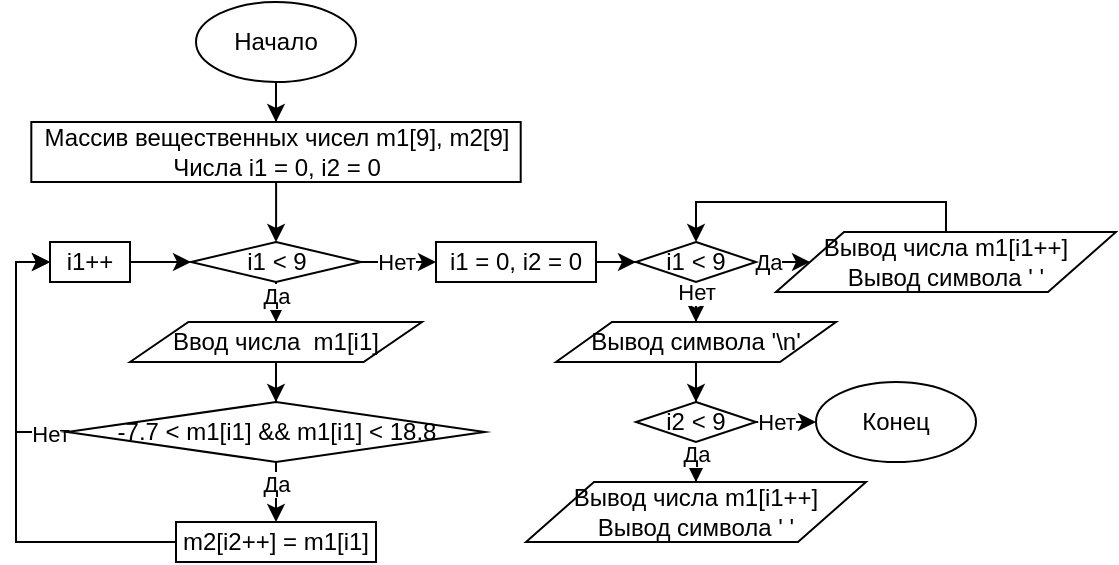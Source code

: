 <mxfile version="13.1.11" type="device"><diagram id="C5RBs43oDa-KdzZeNtuy" name="Page-1"><mxGraphModel dx="767" dy="339" grid="1" gridSize="10" guides="1" tooltips="1" connect="1" arrows="1" fold="1" page="1" pageScale="1" pageWidth="827" pageHeight="1169" math="0" shadow="0"><root><mxCell id="WIyWlLk6GJQsqaUBKTNV-0"/><mxCell id="WIyWlLk6GJQsqaUBKTNV-1" parent="WIyWlLk6GJQsqaUBKTNV-0"/><mxCell id="fGXwdbJ8hSiZ8CcaIuds-39" style="edgeStyle=orthogonalEdgeStyle;rounded=0;orthogonalLoop=1;jettySize=auto;html=1;entryX=0.5;entryY=0;entryDx=0;entryDy=0;" edge="1" parent="WIyWlLk6GJQsqaUBKTNV-1" source="fGXwdbJ8hSiZ8CcaIuds-40" target="fGXwdbJ8hSiZ8CcaIuds-42"><mxGeometry relative="1" as="geometry"/></mxCell><mxCell id="fGXwdbJ8hSiZ8CcaIuds-40" value="Начало" style="ellipse;whiteSpace=wrap;html=1;" vertex="1" parent="WIyWlLk6GJQsqaUBKTNV-1"><mxGeometry x="200" y="80" width="80" height="40" as="geometry"/></mxCell><mxCell id="fGXwdbJ8hSiZ8CcaIuds-62" style="edgeStyle=orthogonalEdgeStyle;rounded=0;orthogonalLoop=1;jettySize=auto;html=1;entryX=0.5;entryY=0;entryDx=0;entryDy=0;" edge="1" parent="WIyWlLk6GJQsqaUBKTNV-1" source="fGXwdbJ8hSiZ8CcaIuds-42"><mxGeometry relative="1" as="geometry"><mxPoint x="240" y="200" as="targetPoint"/></mxGeometry></mxCell><mxCell id="fGXwdbJ8hSiZ8CcaIuds-42" value="&lt;div&gt;Массив вещественных чисел&amp;nbsp;m1[9], m2[9]&lt;/div&gt;&lt;div&gt;Числа&amp;nbsp;i1 = 0, i2 = 0&lt;/div&gt;" style="rounded=0;whiteSpace=wrap;html=1;" vertex="1" parent="WIyWlLk6GJQsqaUBKTNV-1"><mxGeometry x="117.66" y="140" width="244.69" height="30" as="geometry"/></mxCell><mxCell id="fGXwdbJ8hSiZ8CcaIuds-45" value="Конец" style="ellipse;whiteSpace=wrap;html=1;" vertex="1" parent="WIyWlLk6GJQsqaUBKTNV-1"><mxGeometry x="510" y="270" width="80" height="40" as="geometry"/></mxCell><mxCell id="fGXwdbJ8hSiZ8CcaIuds-110" style="edgeStyle=orthogonalEdgeStyle;rounded=0;orthogonalLoop=1;jettySize=auto;html=1;entryX=0.5;entryY=0;entryDx=0;entryDy=0;" edge="1" parent="WIyWlLk6GJQsqaUBKTNV-1" source="fGXwdbJ8hSiZ8CcaIuds-49" target="fGXwdbJ8hSiZ8CcaIuds-104"><mxGeometry relative="1" as="geometry"/></mxCell><mxCell id="fGXwdbJ8hSiZ8CcaIuds-111" value="Да" style="edgeLabel;html=1;align=center;verticalAlign=middle;resizable=0;points=[];" vertex="1" connectable="0" parent="fGXwdbJ8hSiZ8CcaIuds-110"><mxGeometry x="-0.783" relative="1" as="geometry"><mxPoint as="offset"/></mxGeometry></mxCell><mxCell id="fGXwdbJ8hSiZ8CcaIuds-117" style="edgeStyle=orthogonalEdgeStyle;rounded=0;orthogonalLoop=1;jettySize=auto;html=1;entryX=0;entryY=0.5;entryDx=0;entryDy=0;" edge="1" parent="WIyWlLk6GJQsqaUBKTNV-1" source="fGXwdbJ8hSiZ8CcaIuds-49" target="fGXwdbJ8hSiZ8CcaIuds-116"><mxGeometry relative="1" as="geometry"/></mxCell><mxCell id="fGXwdbJ8hSiZ8CcaIuds-118" value="Нет" style="edgeLabel;html=1;align=center;verticalAlign=middle;resizable=0;points=[];" vertex="1" connectable="0" parent="fGXwdbJ8hSiZ8CcaIuds-117"><mxGeometry x="-0.932" relative="1" as="geometry"><mxPoint x="16.18" y="-0.01" as="offset"/></mxGeometry></mxCell><mxCell id="fGXwdbJ8hSiZ8CcaIuds-49" value="i1 &amp;lt; 9" style="rhombus;whiteSpace=wrap;html=1;" vertex="1" parent="WIyWlLk6GJQsqaUBKTNV-1"><mxGeometry x="197.5" y="200" width="85" height="20" as="geometry"/></mxCell><mxCell id="fGXwdbJ8hSiZ8CcaIuds-108" style="edgeStyle=orthogonalEdgeStyle;rounded=0;orthogonalLoop=1;jettySize=auto;html=1;entryX=0;entryY=0.5;entryDx=0;entryDy=0;" edge="1" parent="WIyWlLk6GJQsqaUBKTNV-1" source="fGXwdbJ8hSiZ8CcaIuds-90" target="fGXwdbJ8hSiZ8CcaIuds-49"><mxGeometry relative="1" as="geometry"/></mxCell><mxCell id="fGXwdbJ8hSiZ8CcaIuds-90" value="i1++" style="rounded=0;whiteSpace=wrap;html=1;" vertex="1" parent="WIyWlLk6GJQsqaUBKTNV-1"><mxGeometry x="127" y="200" width="40" height="20" as="geometry"/></mxCell><mxCell id="fGXwdbJ8hSiZ8CcaIuds-101" style="edgeStyle=orthogonalEdgeStyle;rounded=0;orthogonalLoop=1;jettySize=auto;html=1;entryX=0.5;entryY=0;entryDx=0;entryDy=0;" edge="1" parent="WIyWlLk6GJQsqaUBKTNV-1" source="fGXwdbJ8hSiZ8CcaIuds-92" target="fGXwdbJ8hSiZ8CcaIuds-99"><mxGeometry relative="1" as="geometry"/></mxCell><mxCell id="fGXwdbJ8hSiZ8CcaIuds-102" value="Да" style="edgeLabel;html=1;align=center;verticalAlign=middle;resizable=0;points=[];" vertex="1" connectable="0" parent="fGXwdbJ8hSiZ8CcaIuds-101"><mxGeometry x="-0.634" relative="1" as="geometry"><mxPoint y="2" as="offset"/></mxGeometry></mxCell><mxCell id="fGXwdbJ8hSiZ8CcaIuds-113" style="edgeStyle=orthogonalEdgeStyle;rounded=0;orthogonalLoop=1;jettySize=auto;html=1;entryX=0;entryY=0.5;entryDx=0;entryDy=0;" edge="1" parent="WIyWlLk6GJQsqaUBKTNV-1" source="fGXwdbJ8hSiZ8CcaIuds-92" target="fGXwdbJ8hSiZ8CcaIuds-90"><mxGeometry relative="1" as="geometry"><Array as="points"><mxPoint x="110" y="295"/><mxPoint x="110" y="210"/></Array></mxGeometry></mxCell><mxCell id="fGXwdbJ8hSiZ8CcaIuds-114" value="Нет" style="edgeLabel;html=1;align=center;verticalAlign=middle;resizable=0;points=[];" vertex="1" connectable="0" parent="fGXwdbJ8hSiZ8CcaIuds-113"><mxGeometry x="-0.86" y="1" relative="1" as="geometry"><mxPoint as="offset"/></mxGeometry></mxCell><mxCell id="fGXwdbJ8hSiZ8CcaIuds-92" value="-7.7 &amp;lt; m1[i1] &amp;amp;&amp;amp; m1[i1] &amp;lt; 18.8" style="rhombus;whiteSpace=wrap;html=1;" vertex="1" parent="WIyWlLk6GJQsqaUBKTNV-1"><mxGeometry x="135.61" y="280" width="208.75" height="30" as="geometry"/></mxCell><mxCell id="fGXwdbJ8hSiZ8CcaIuds-115" style="edgeStyle=orthogonalEdgeStyle;rounded=0;orthogonalLoop=1;jettySize=auto;html=1;entryX=0;entryY=0.5;entryDx=0;entryDy=0;" edge="1" parent="WIyWlLk6GJQsqaUBKTNV-1" source="fGXwdbJ8hSiZ8CcaIuds-99" target="fGXwdbJ8hSiZ8CcaIuds-90"><mxGeometry relative="1" as="geometry"><Array as="points"><mxPoint x="110" y="350"/><mxPoint x="110" y="210"/></Array></mxGeometry></mxCell><mxCell id="fGXwdbJ8hSiZ8CcaIuds-99" value="m2[i2++] = m1[i1]" style="rounded=0;whiteSpace=wrap;html=1;" vertex="1" parent="WIyWlLk6GJQsqaUBKTNV-1"><mxGeometry x="190" y="340" width="100.01" height="20" as="geometry"/></mxCell><mxCell id="fGXwdbJ8hSiZ8CcaIuds-112" style="edgeStyle=orthogonalEdgeStyle;rounded=0;orthogonalLoop=1;jettySize=auto;html=1;entryX=0.5;entryY=0;entryDx=0;entryDy=0;" edge="1" parent="WIyWlLk6GJQsqaUBKTNV-1" source="fGXwdbJ8hSiZ8CcaIuds-104" target="fGXwdbJ8hSiZ8CcaIuds-92"><mxGeometry relative="1" as="geometry"/></mxCell><mxCell id="fGXwdbJ8hSiZ8CcaIuds-104" value="Ввод числа&amp;nbsp;&amp;nbsp;m1[i1]" style="shape=parallelogram;perimeter=parallelogramPerimeter;whiteSpace=wrap;html=1;" vertex="1" parent="WIyWlLk6GJQsqaUBKTNV-1"><mxGeometry x="167" y="240" width="146" height="20" as="geometry"/></mxCell><mxCell id="fGXwdbJ8hSiZ8CcaIuds-120" style="edgeStyle=orthogonalEdgeStyle;rounded=0;orthogonalLoop=1;jettySize=auto;html=1;entryX=0;entryY=0.5;entryDx=0;entryDy=0;" edge="1" parent="WIyWlLk6GJQsqaUBKTNV-1" source="fGXwdbJ8hSiZ8CcaIuds-116" target="fGXwdbJ8hSiZ8CcaIuds-119"><mxGeometry relative="1" as="geometry"/></mxCell><mxCell id="fGXwdbJ8hSiZ8CcaIuds-116" value="i1 = 0, i2 = 0" style="rounded=0;whiteSpace=wrap;html=1;" vertex="1" parent="WIyWlLk6GJQsqaUBKTNV-1"><mxGeometry x="320" y="200" width="80" height="20" as="geometry"/></mxCell><mxCell id="fGXwdbJ8hSiZ8CcaIuds-122" style="edgeStyle=orthogonalEdgeStyle;rounded=0;orthogonalLoop=1;jettySize=auto;html=1;" edge="1" parent="WIyWlLk6GJQsqaUBKTNV-1" source="fGXwdbJ8hSiZ8CcaIuds-119" target="fGXwdbJ8hSiZ8CcaIuds-121"><mxGeometry relative="1" as="geometry"/></mxCell><mxCell id="fGXwdbJ8hSiZ8CcaIuds-123" value="Да" style="edgeLabel;html=1;align=center;verticalAlign=middle;resizable=0;points=[];" vertex="1" connectable="0" parent="fGXwdbJ8hSiZ8CcaIuds-122"><mxGeometry x="-0.869" relative="1" as="geometry"><mxPoint as="offset"/></mxGeometry></mxCell><mxCell id="fGXwdbJ8hSiZ8CcaIuds-126" style="edgeStyle=orthogonalEdgeStyle;rounded=0;orthogonalLoop=1;jettySize=auto;html=1;entryX=0.5;entryY=0;entryDx=0;entryDy=0;" edge="1" parent="WIyWlLk6GJQsqaUBKTNV-1" source="fGXwdbJ8hSiZ8CcaIuds-119" target="fGXwdbJ8hSiZ8CcaIuds-125"><mxGeometry relative="1" as="geometry"/></mxCell><mxCell id="fGXwdbJ8hSiZ8CcaIuds-127" value="Нет" style="edgeLabel;html=1;align=center;verticalAlign=middle;resizable=0;points=[];" vertex="1" connectable="0" parent="fGXwdbJ8hSiZ8CcaIuds-126"><mxGeometry x="0.5" relative="1" as="geometry"><mxPoint as="offset"/></mxGeometry></mxCell><mxCell id="fGXwdbJ8hSiZ8CcaIuds-119" value="i1 &amp;lt; 9" style="rhombus;whiteSpace=wrap;html=1;" vertex="1" parent="WIyWlLk6GJQsqaUBKTNV-1"><mxGeometry x="420" y="200" width="60" height="20" as="geometry"/></mxCell><mxCell id="fGXwdbJ8hSiZ8CcaIuds-124" style="edgeStyle=orthogonalEdgeStyle;rounded=0;orthogonalLoop=1;jettySize=auto;html=1;entryX=0.5;entryY=0;entryDx=0;entryDy=0;" edge="1" parent="WIyWlLk6GJQsqaUBKTNV-1" source="fGXwdbJ8hSiZ8CcaIuds-121" target="fGXwdbJ8hSiZ8CcaIuds-119"><mxGeometry relative="1" as="geometry"><Array as="points"><mxPoint x="575" y="180"/><mxPoint x="450" y="180"/></Array></mxGeometry></mxCell><mxCell id="fGXwdbJ8hSiZ8CcaIuds-121" value="Вывод числа&amp;nbsp;m1[i1++]&lt;br&gt;Вывод символа ' '" style="shape=parallelogram;perimeter=parallelogramPerimeter;whiteSpace=wrap;html=1;" vertex="1" parent="WIyWlLk6GJQsqaUBKTNV-1"><mxGeometry x="490" y="195" width="170" height="30" as="geometry"/></mxCell><mxCell id="fGXwdbJ8hSiZ8CcaIuds-129" style="edgeStyle=orthogonalEdgeStyle;rounded=0;orthogonalLoop=1;jettySize=auto;html=1;entryX=0.5;entryY=0;entryDx=0;entryDy=0;" edge="1" parent="WIyWlLk6GJQsqaUBKTNV-1" source="fGXwdbJ8hSiZ8CcaIuds-125" target="fGXwdbJ8hSiZ8CcaIuds-128"><mxGeometry relative="1" as="geometry"/></mxCell><mxCell id="fGXwdbJ8hSiZ8CcaIuds-125" value="Вывод символа '\n'" style="shape=parallelogram;perimeter=parallelogramPerimeter;whiteSpace=wrap;html=1;" vertex="1" parent="WIyWlLk6GJQsqaUBKTNV-1"><mxGeometry x="380" y="240" width="140" height="20" as="geometry"/></mxCell><mxCell id="fGXwdbJ8hSiZ8CcaIuds-132" style="edgeStyle=orthogonalEdgeStyle;rounded=0;orthogonalLoop=1;jettySize=auto;html=1;entryX=0.5;entryY=0;entryDx=0;entryDy=0;" edge="1" parent="WIyWlLk6GJQsqaUBKTNV-1" source="fGXwdbJ8hSiZ8CcaIuds-128" target="fGXwdbJ8hSiZ8CcaIuds-130"><mxGeometry relative="1" as="geometry"/></mxCell><mxCell id="fGXwdbJ8hSiZ8CcaIuds-134" value="Да" style="edgeLabel;html=1;align=center;verticalAlign=middle;resizable=0;points=[];" vertex="1" connectable="0" parent="fGXwdbJ8hSiZ8CcaIuds-132"><mxGeometry x="0.539" relative="1" as="geometry"><mxPoint as="offset"/></mxGeometry></mxCell><mxCell id="fGXwdbJ8hSiZ8CcaIuds-135" style="edgeStyle=orthogonalEdgeStyle;rounded=0;orthogonalLoop=1;jettySize=auto;html=1;entryX=0;entryY=0.5;entryDx=0;entryDy=0;" edge="1" parent="WIyWlLk6GJQsqaUBKTNV-1" source="fGXwdbJ8hSiZ8CcaIuds-128" target="fGXwdbJ8hSiZ8CcaIuds-45"><mxGeometry relative="1" as="geometry"/></mxCell><mxCell id="fGXwdbJ8hSiZ8CcaIuds-137" value="Нет" style="edgeLabel;html=1;align=center;verticalAlign=middle;resizable=0;points=[];" vertex="1" connectable="0" parent="fGXwdbJ8hSiZ8CcaIuds-135"><mxGeometry x="0.454" relative="1" as="geometry"><mxPoint x="-6.28" y="-0.01" as="offset"/></mxGeometry></mxCell><mxCell id="fGXwdbJ8hSiZ8CcaIuds-128" value="i2 &amp;lt; 9" style="rhombus;whiteSpace=wrap;html=1;" vertex="1" parent="WIyWlLk6GJQsqaUBKTNV-1"><mxGeometry x="420" y="280" width="60" height="20" as="geometry"/></mxCell><mxCell id="fGXwdbJ8hSiZ8CcaIuds-130" value="Вывод числа&amp;nbsp;m1[i1++]&lt;br&gt;Вывод символа ' '" style="shape=parallelogram;perimeter=parallelogramPerimeter;whiteSpace=wrap;html=1;" vertex="1" parent="WIyWlLk6GJQsqaUBKTNV-1"><mxGeometry x="365" y="320" width="170" height="30" as="geometry"/></mxCell></root></mxGraphModel></diagram></mxfile>